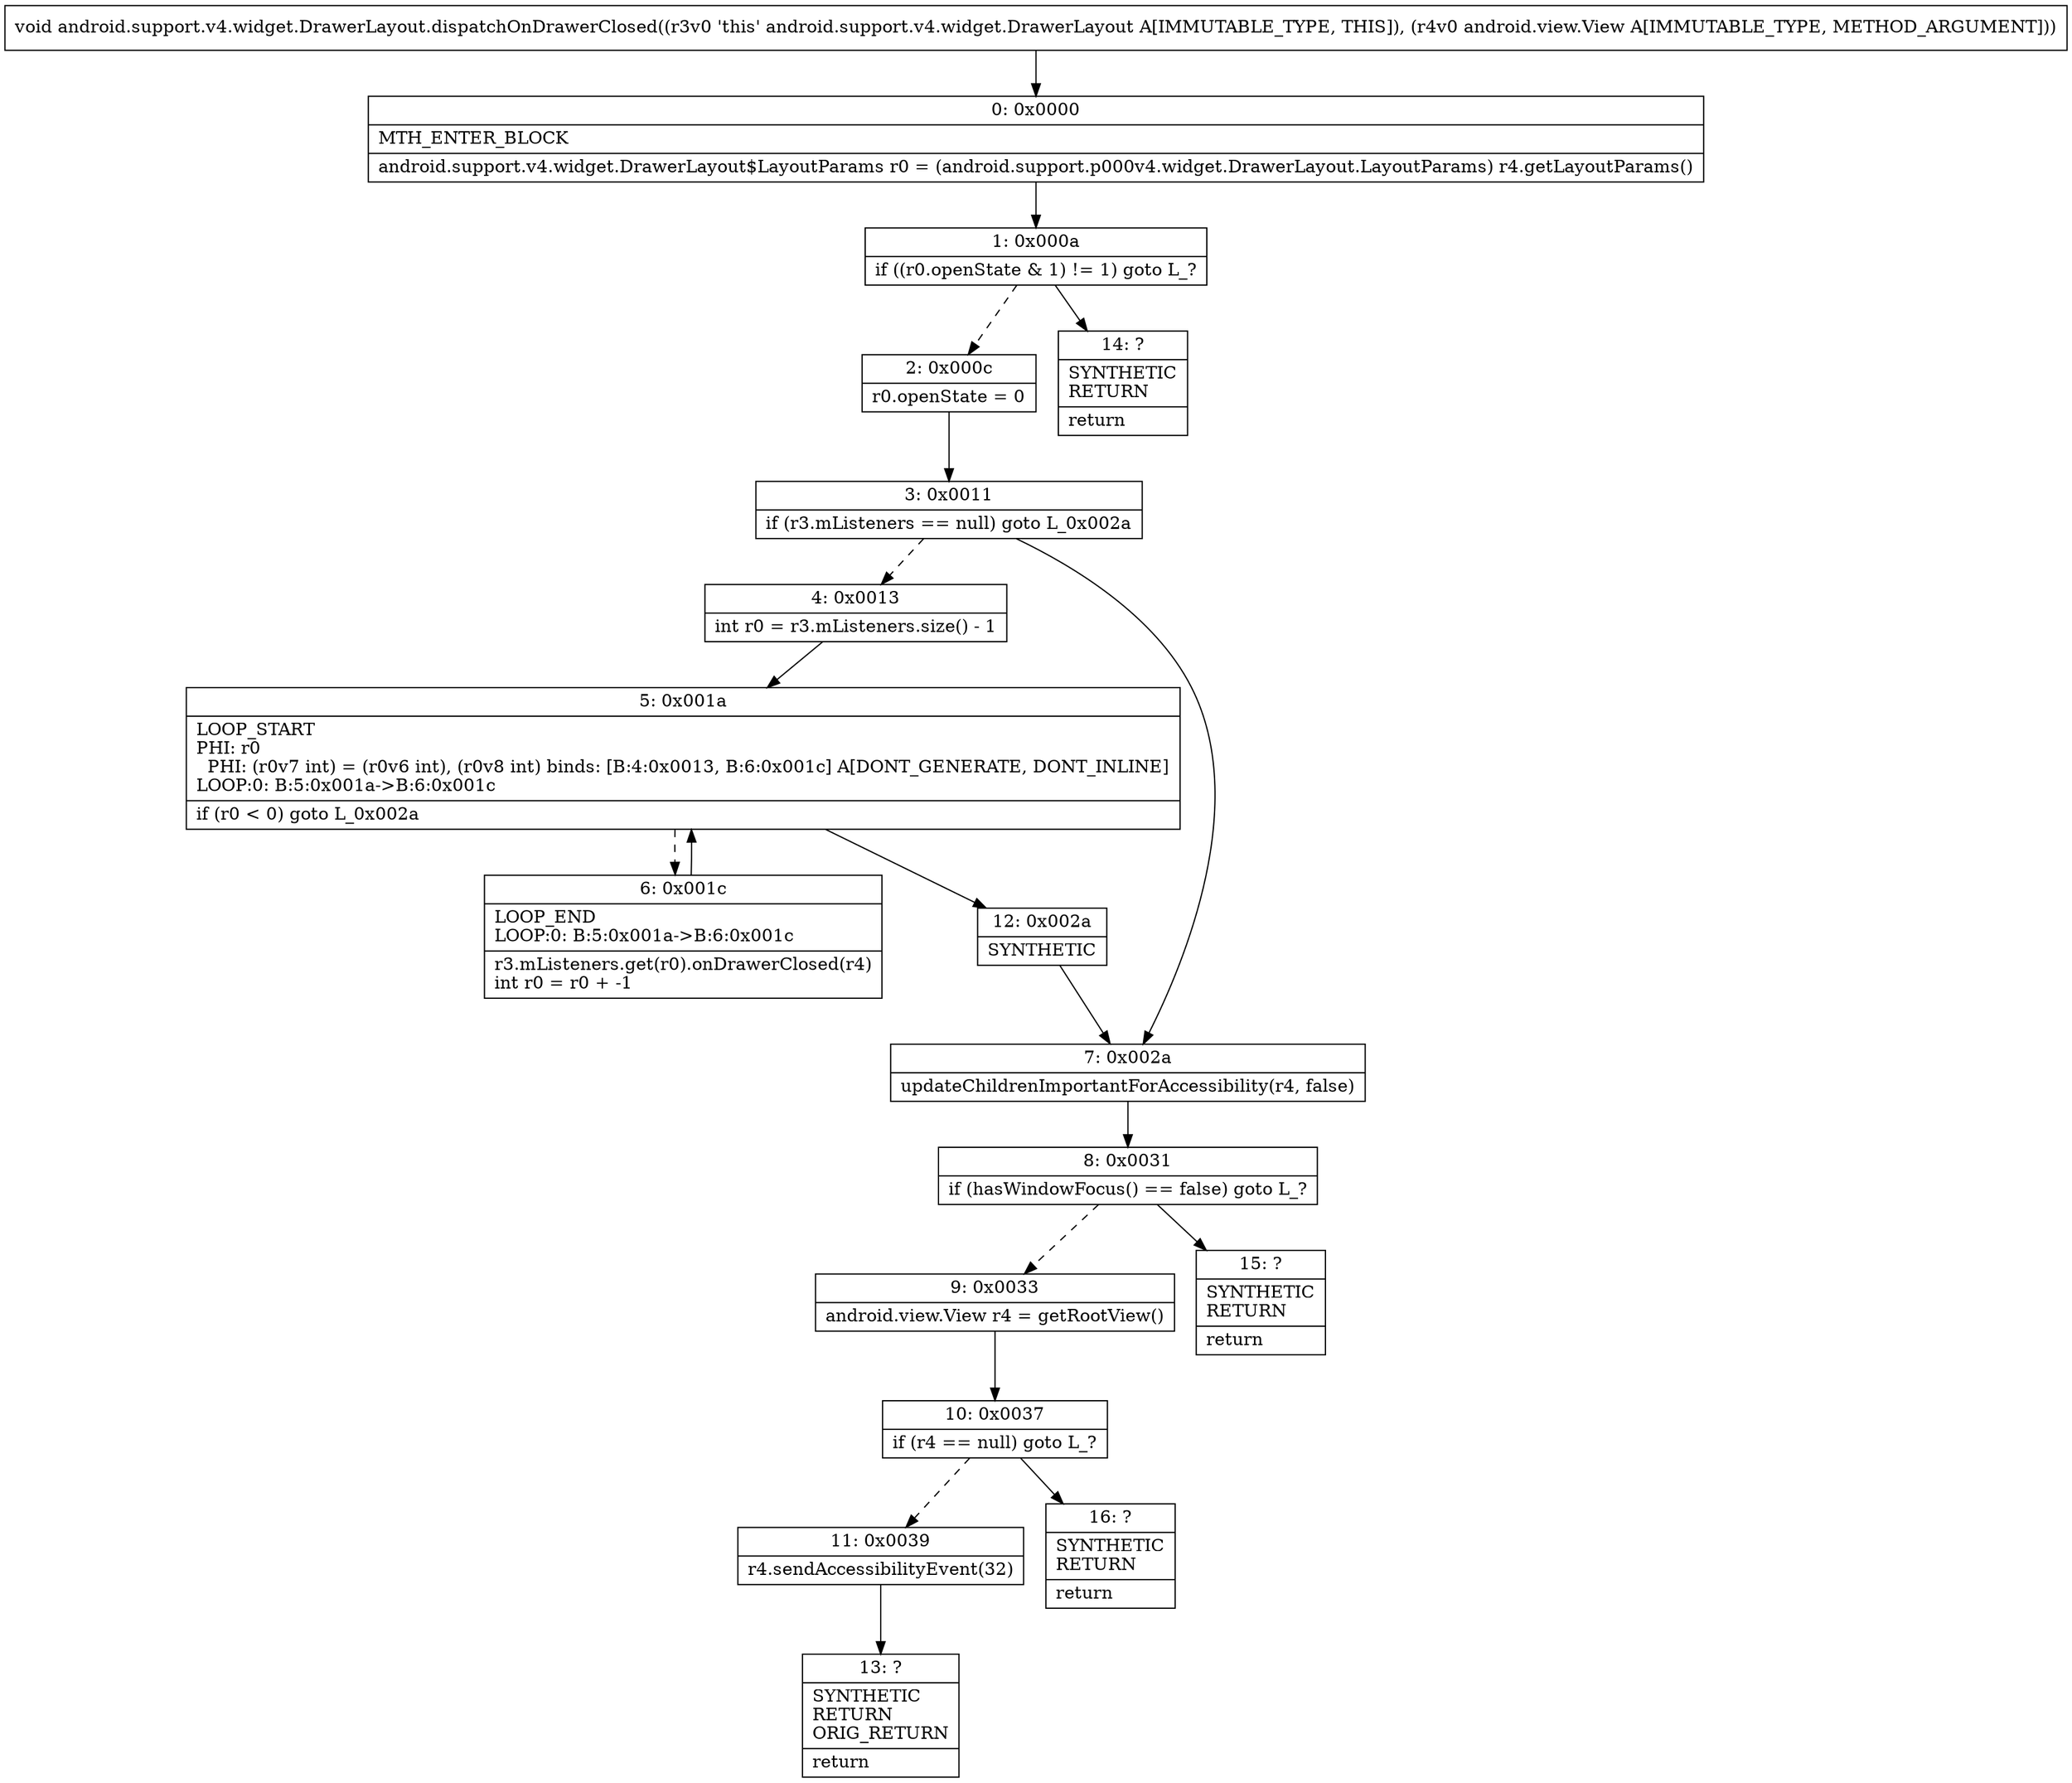 digraph "CFG forandroid.support.v4.widget.DrawerLayout.dispatchOnDrawerClosed(Landroid\/view\/View;)V" {
Node_0 [shape=record,label="{0\:\ 0x0000|MTH_ENTER_BLOCK\l|android.support.v4.widget.DrawerLayout$LayoutParams r0 = (android.support.p000v4.widget.DrawerLayout.LayoutParams) r4.getLayoutParams()\l}"];
Node_1 [shape=record,label="{1\:\ 0x000a|if ((r0.openState & 1) != 1) goto L_?\l}"];
Node_2 [shape=record,label="{2\:\ 0x000c|r0.openState = 0\l}"];
Node_3 [shape=record,label="{3\:\ 0x0011|if (r3.mListeners == null) goto L_0x002a\l}"];
Node_4 [shape=record,label="{4\:\ 0x0013|int r0 = r3.mListeners.size() \- 1\l}"];
Node_5 [shape=record,label="{5\:\ 0x001a|LOOP_START\lPHI: r0 \l  PHI: (r0v7 int) = (r0v6 int), (r0v8 int) binds: [B:4:0x0013, B:6:0x001c] A[DONT_GENERATE, DONT_INLINE]\lLOOP:0: B:5:0x001a\-\>B:6:0x001c\l|if (r0 \< 0) goto L_0x002a\l}"];
Node_6 [shape=record,label="{6\:\ 0x001c|LOOP_END\lLOOP:0: B:5:0x001a\-\>B:6:0x001c\l|r3.mListeners.get(r0).onDrawerClosed(r4)\lint r0 = r0 + \-1\l}"];
Node_7 [shape=record,label="{7\:\ 0x002a|updateChildrenImportantForAccessibility(r4, false)\l}"];
Node_8 [shape=record,label="{8\:\ 0x0031|if (hasWindowFocus() == false) goto L_?\l}"];
Node_9 [shape=record,label="{9\:\ 0x0033|android.view.View r4 = getRootView()\l}"];
Node_10 [shape=record,label="{10\:\ 0x0037|if (r4 == null) goto L_?\l}"];
Node_11 [shape=record,label="{11\:\ 0x0039|r4.sendAccessibilityEvent(32)\l}"];
Node_12 [shape=record,label="{12\:\ 0x002a|SYNTHETIC\l}"];
Node_13 [shape=record,label="{13\:\ ?|SYNTHETIC\lRETURN\lORIG_RETURN\l|return\l}"];
Node_14 [shape=record,label="{14\:\ ?|SYNTHETIC\lRETURN\l|return\l}"];
Node_15 [shape=record,label="{15\:\ ?|SYNTHETIC\lRETURN\l|return\l}"];
Node_16 [shape=record,label="{16\:\ ?|SYNTHETIC\lRETURN\l|return\l}"];
MethodNode[shape=record,label="{void android.support.v4.widget.DrawerLayout.dispatchOnDrawerClosed((r3v0 'this' android.support.v4.widget.DrawerLayout A[IMMUTABLE_TYPE, THIS]), (r4v0 android.view.View A[IMMUTABLE_TYPE, METHOD_ARGUMENT])) }"];
MethodNode -> Node_0;
Node_0 -> Node_1;
Node_1 -> Node_2[style=dashed];
Node_1 -> Node_14;
Node_2 -> Node_3;
Node_3 -> Node_4[style=dashed];
Node_3 -> Node_7;
Node_4 -> Node_5;
Node_5 -> Node_6[style=dashed];
Node_5 -> Node_12;
Node_6 -> Node_5;
Node_7 -> Node_8;
Node_8 -> Node_9[style=dashed];
Node_8 -> Node_15;
Node_9 -> Node_10;
Node_10 -> Node_11[style=dashed];
Node_10 -> Node_16;
Node_11 -> Node_13;
Node_12 -> Node_7;
}

